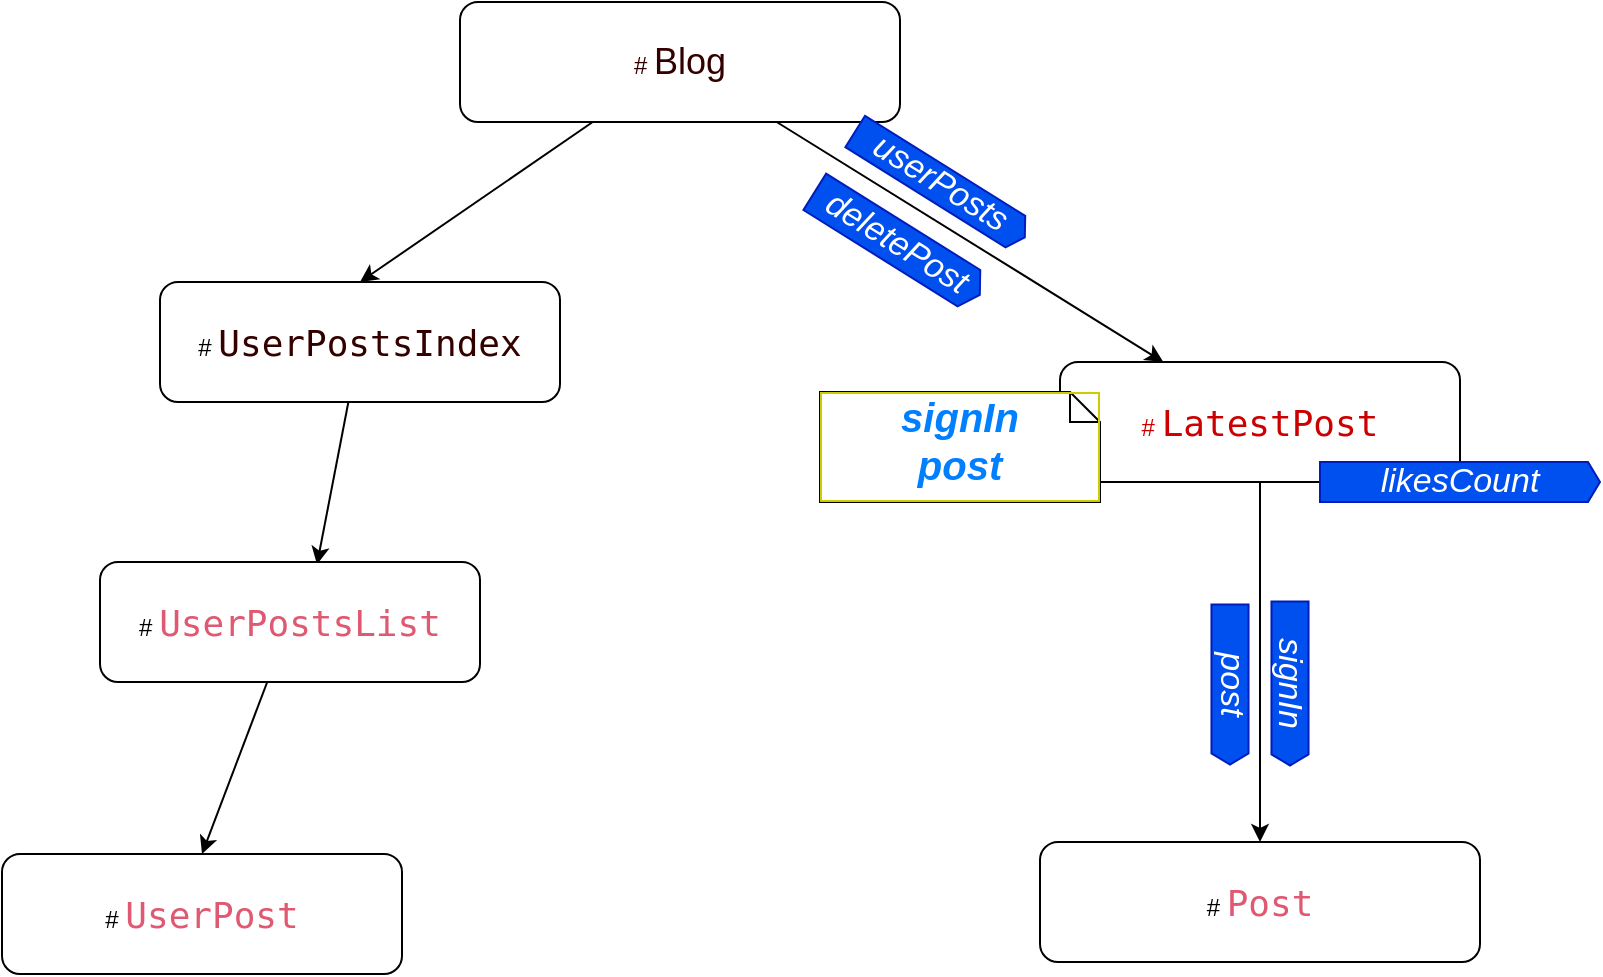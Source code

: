 <mxfile>
    <diagram id="SwrR80flYsWzBHwLdvJS" name="Page-1">
        <mxGraphModel dx="1984" dy="1424" grid="1" gridSize="10" guides="1" tooltips="1" connect="1" arrows="1" fold="1" page="1" pageScale="1" pageWidth="1169" pageHeight="827" math="0" shadow="0">
            <root>
                <mxCell id="0"/>
                <mxCell id="1" parent="0"/>
                <mxCell id="7" value="&lt;span&gt;#&amp;nbsp;&lt;span style=&quot;font-family: &amp;quot;Droid Sans Mono&amp;quot;, &amp;quot;monospace&amp;quot;, monospace; font-size: 18px; background-color: light-dark(#ffffff, var(--ge-dark-color, #121212));&quot;&gt;&lt;font style=&quot;color: rgb(51, 0, 0);&quot;&gt;UserPostsIndex&lt;/font&gt;&lt;/span&gt;&lt;/span&gt;" style="rounded=1;whiteSpace=wrap;html=1;labelBackgroundColor=default;" parent="1" vertex="1">
                    <mxGeometry x="120" y="160" width="200" height="60" as="geometry"/>
                </mxCell>
                <mxCell id="13" style="edgeStyle=none;html=1;" parent="1" source="6" target="11" edge="1">
                    <mxGeometry relative="1" as="geometry"/>
                </mxCell>
                <mxCell id="15" style="edgeStyle=none;html=1;entryX=0.5;entryY=0;entryDx=0;entryDy=0;" parent="1" source="6" target="7" edge="1">
                    <mxGeometry relative="1" as="geometry"/>
                </mxCell>
                <mxCell id="6" value="#&amp;nbsp;&lt;font style=&quot;font-size: 18px;&quot;&gt;Blog&lt;/font&gt;" style="rounded=1;whiteSpace=wrap;html=1;labelBackgroundColor=none;fontColor=#330000;" parent="1" vertex="1">
                    <mxGeometry x="270" y="20" width="220" height="60" as="geometry"/>
                </mxCell>
                <mxCell id="18" style="edgeStyle=none;html=1;entryX=0.571;entryY=0.021;entryDx=0;entryDy=0;entryPerimeter=0;" parent="1" source="7" target="10" edge="1">
                    <mxGeometry relative="1" as="geometry"/>
                </mxCell>
                <mxCell id="8" value="# &lt;font color=&quot;#de5971&quot; face=&quot;Droid Sans Mono, monospace, monospace&quot;&gt;&lt;span style=&quot;font-size: 18px;&quot;&gt;Post&lt;/span&gt;&lt;/font&gt;" style="rounded=1;whiteSpace=wrap;html=1;labelBackgroundColor=default;" parent="1" vertex="1">
                    <mxGeometry x="560" y="440" width="220" height="60" as="geometry"/>
                </mxCell>
                <mxCell id="9" value="# &lt;font color=&quot;#de5971&quot; face=&quot;Droid Sans Mono, monospace, monospace&quot;&gt;&lt;span style=&quot;font-size: 18px;&quot;&gt;UserPost&lt;/span&gt;&lt;/font&gt;" style="rounded=1;whiteSpace=wrap;html=1;labelBackgroundColor=default;" parent="1" vertex="1">
                    <mxGeometry x="41" y="446" width="200" height="60" as="geometry"/>
                </mxCell>
                <mxCell id="19" style="edgeStyle=none;html=1;entryX=0.5;entryY=0;entryDx=0;entryDy=0;" parent="1" source="10" target="9" edge="1">
                    <mxGeometry relative="1" as="geometry"/>
                </mxCell>
                <mxCell id="10" value="# &lt;font color=&quot;#de5971&quot; face=&quot;Droid Sans Mono, monospace, monospace&quot;&gt;&lt;span style=&quot;font-size: 18px;&quot;&gt;UserPostsList&lt;br&gt;&lt;/span&gt;&lt;/font&gt;" style="rounded=1;whiteSpace=wrap;html=1;labelBackgroundColor=default;" parent="1" vertex="1">
                    <mxGeometry x="90" y="300" width="190" height="60" as="geometry"/>
                </mxCell>
                <mxCell id="17" style="edgeStyle=none;html=1;" parent="1" source="11" target="8" edge="1">
                    <mxGeometry relative="1" as="geometry"/>
                </mxCell>
                <mxCell id="11" value="&lt;font&gt;&lt;font style=&quot;color: rgb(204, 0, 0);&quot;&gt;# &lt;/font&gt;&lt;font style=&quot;color: rgb(204, 0, 0);&quot; face=&quot;Droid Sans Mono, monospace, monospace&quot;&gt;&lt;span style=&quot;font-size: 18px;&quot;&gt;LatestPost&lt;/span&gt;&lt;/font&gt;&lt;/font&gt;" style="rounded=1;whiteSpace=wrap;html=1;labelBackgroundColor=default;fontColor=#330000;" parent="1" vertex="1">
                    <mxGeometry x="570" y="200" width="200" height="60" as="geometry"/>
                </mxCell>
                <mxCell id="21" value="likesCount" style="shape=mxgraph.sysml.sendSigAct;whiteSpace=wrap;align=center;fontStyle=2;fillColor=#0050ef;fontColor=#ffffff;strokeColor=#001DBC;fontSize=17;" parent="1" vertex="1">
                    <mxGeometry x="700" y="250" width="140" height="20" as="geometry"/>
                </mxCell>
                <mxCell id="22" value="userPosts" style="shape=mxgraph.sysml.sendSigAct;whiteSpace=wrap;align=center;fontStyle=2;fillColor=#0050ef;fontColor=#ffffff;strokeColor=#001DBC;fontSize=17;rotation=32;" parent="1" vertex="1">
                    <mxGeometry x="460" y="101.98" width="100" height="18.53" as="geometry"/>
                </mxCell>
                <mxCell id="23" value="deletePost" style="shape=mxgraph.sysml.sendSigAct;whiteSpace=wrap;align=center;fontStyle=2;fillColor=#0050ef;fontColor=#ffffff;strokeColor=#001DBC;fontSize=17;rotation=32;" parent="1" vertex="1">
                    <mxGeometry x="440" y="130.0" width="97.29" height="21.4" as="geometry"/>
                </mxCell>
                <mxCell id="24" value="&lt;div style=&quot;&quot;&gt;&lt;b style=&quot;background-color: initial;&quot;&gt;&lt;font color=&quot;#007fff&quot; style=&quot;font-size: 20px;&quot;&gt;&lt;i&gt;signIn&lt;/i&gt;&lt;/font&gt;&lt;/b&gt;&lt;/div&gt;&lt;div style=&quot;&quot;&gt;&lt;/div&gt;&lt;div style=&quot;&quot;&gt;&lt;b style=&quot;background-color: initial;&quot;&gt;&lt;font color=&quot;#007fff&quot; style=&quot;font-size: 20px;&quot;&gt;&lt;i&gt;post&lt;/i&gt;&lt;/font&gt;&lt;/b&gt;&lt;/div&gt;&lt;p style=&quot;margin: 10px 0px 0px 10px;&quot;&gt;&lt;/p&gt;" style="shape=note;html=1;size=15;spacingLeft=5;align=left;html=1;overflow=fill;whiteSpace=wrap;align=center;labelBorderColor=#CCCC00;horizontal=1;verticalAlign=top;" parent="1" vertex="1">
                    <mxGeometry x="450" y="215" width="140" height="55" as="geometry"/>
                </mxCell>
                <mxCell id="28" value="signIn" style="shape=mxgraph.sysml.sendSigAct;whiteSpace=wrap;align=center;fontStyle=2;fillColor=#0050ef;fontColor=#ffffff;strokeColor=#001DBC;fontSize=17;rotation=90;" parent="1" vertex="1">
                    <mxGeometry x="644" y="351.47" width="82" height="18.53" as="geometry"/>
                </mxCell>
                <mxCell id="29" value="post" style="shape=mxgraph.sysml.sendSigAct;whiteSpace=wrap;align=center;fontStyle=2;fillColor=#0050ef;fontColor=#ffffff;strokeColor=#001DBC;fontSize=17;rotation=90;" parent="1" vertex="1">
                    <mxGeometry x="615" y="352" width="80" height="18.53" as="geometry"/>
                </mxCell>
            </root>
        </mxGraphModel>
    </diagram>
</mxfile>